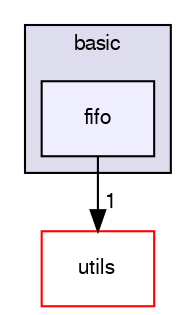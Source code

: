 digraph G {
  compound=true
  node [ fontsize="10", fontname="FreeSans"];
  edge [ labelfontsize="10", labelfontname="FreeSans"];
  subgraph clusterdir_a98c422f485acdaa3b23c4a99b4cb711 {
    graph [ bgcolor="#ddddee", pencolor="black", label="basic" fontname="FreeSans", fontsize="10", URL="dir_a98c422f485acdaa3b23c4a99b4cb711.html"]
  dir_42d5a92df59397e4be9309cef6085eab [shape=box, label="fifo", style="filled", fillcolor="#eeeeff", pencolor="black", URL="dir_42d5a92df59397e4be9309cef6085eab.html"];
  }
  dir_e74a7c641d1b032fbb218d42b422d49b [shape=box label="utils" fillcolor="white" style="filled" color="red" URL="dir_e74a7c641d1b032fbb218d42b422d49b.html"];
  dir_42d5a92df59397e4be9309cef6085eab->dir_e74a7c641d1b032fbb218d42b422d49b [headlabel="1", labeldistance=1.5 headhref="dir_000024_000029.html"];
}
